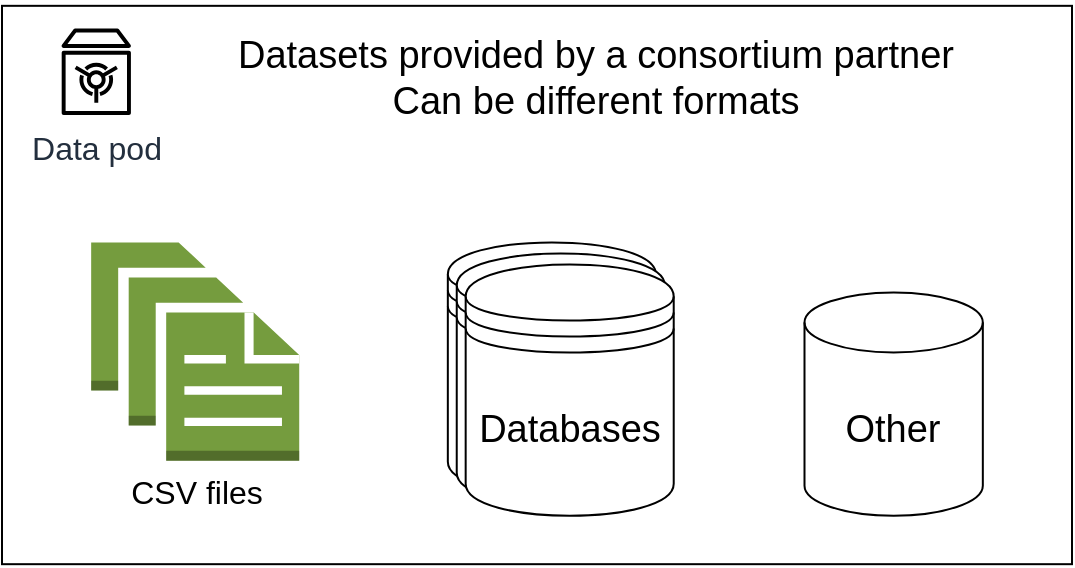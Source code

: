 <mxfile version="21.6.1" type="device">
  <diagram name="Page-1" id="jLdzb3DCkJ2ukynXYpZx">
    <mxGraphModel dx="1591" dy="1221" grid="1" gridSize="10" guides="1" tooltips="1" connect="1" arrows="1" fold="1" page="1" pageScale="1" pageWidth="1169" pageHeight="827" math="0" shadow="0">
      <root>
        <mxCell id="0" />
        <mxCell id="1" parent="0" />
        <mxCell id="fVVcbGDnTZ7pWWNwm9e8-1" value="" style="group" vertex="1" connectable="0" parent="1">
          <mxGeometry x="317" y="272" width="535" height="282.09" as="geometry" />
        </mxCell>
        <mxCell id="fVVcbGDnTZ7pWWNwm9e8-2" value="" style="rounded=0;whiteSpace=wrap;html=1;" vertex="1" parent="fVVcbGDnTZ7pWWNwm9e8-1">
          <mxGeometry y="2.917" width="535" height="279.173" as="geometry" />
        </mxCell>
        <mxCell id="fVVcbGDnTZ7pWWNwm9e8-3" value="&lt;font style=&quot;font-size: 16px;&quot;&gt;Data pod&lt;/font&gt;" style="sketch=0;outlineConnect=0;fontColor=#232F3E;gradientColor=none;fillColor=#000000;strokeColor=none;dashed=0;verticalLabelPosition=bottom;verticalAlign=top;align=center;html=1;fontSize=12;fontStyle=0;aspect=fixed;pointerEvents=1;shape=mxgraph.aws4.vault;" vertex="1" parent="fVVcbGDnTZ7pWWNwm9e8-1">
          <mxGeometry x="29.722" y="13.959" width="34.799" height="43.788" as="geometry" />
        </mxCell>
        <mxCell id="fVVcbGDnTZ7pWWNwm9e8-4" value="&lt;font style=&quot;font-size: 16px;&quot;&gt;CSV files&lt;/font&gt;" style="outlineConnect=0;dashed=0;verticalLabelPosition=bottom;verticalAlign=top;align=center;html=1;shape=mxgraph.aws3.documents;fillColor=#759C3E;gradientColor=none;" vertex="1" parent="fVVcbGDnTZ7pWWNwm9e8-1">
          <mxGeometry x="44.583" y="121.203" width="104.028" height="109.115" as="geometry" />
        </mxCell>
        <mxCell id="fVVcbGDnTZ7pWWNwm9e8-5" value="&lt;font style=&quot;font-size: 19px;&quot;&gt;Datasets provided by a consortium partner&lt;br&gt;Can be different formats&lt;/font&gt;" style="text;html=1;strokeColor=none;fillColor=none;align=center;verticalAlign=middle;whiteSpace=wrap;rounded=0;" vertex="1" parent="fVVcbGDnTZ7pWWNwm9e8-1">
          <mxGeometry x="74.306" width="445.833" height="78.168" as="geometry" />
        </mxCell>
        <mxCell id="fVVcbGDnTZ7pWWNwm9e8-6" value="&lt;font style=&quot;font-size: 19px;&quot;&gt;Other&lt;/font&gt;" style="shape=cylinder3;whiteSpace=wrap;html=1;boundedLbl=1;backgroundOutline=1;size=15;" vertex="1" parent="fVVcbGDnTZ7pWWNwm9e8-1">
          <mxGeometry x="401.25" y="146.203" width="89.167" height="111.669" as="geometry" />
        </mxCell>
        <mxCell id="fVVcbGDnTZ7pWWNwm9e8-7" value="" style="group" vertex="1" connectable="0" parent="fVVcbGDnTZ7pWWNwm9e8-1">
          <mxGeometry x="222.917" y="121.203" width="112.944" height="136.669" as="geometry" />
        </mxCell>
        <mxCell id="fVVcbGDnTZ7pWWNwm9e8-8" value="" style="shape=datastore;whiteSpace=wrap;html=1;" vertex="1" parent="fVVcbGDnTZ7pWWNwm9e8-7">
          <mxGeometry width="104.028" height="125.628" as="geometry" />
        </mxCell>
        <mxCell id="fVVcbGDnTZ7pWWNwm9e8-9" value="" style="shape=datastore;whiteSpace=wrap;html=1;" vertex="1" parent="fVVcbGDnTZ7pWWNwm9e8-7">
          <mxGeometry x="4.458" y="5.583" width="104.028" height="125.628" as="geometry" />
        </mxCell>
        <mxCell id="fVVcbGDnTZ7pWWNwm9e8-10" value="&lt;font style=&quot;font-size: 19px;&quot;&gt;Databases&lt;/font&gt;" style="shape=datastore;whiteSpace=wrap;html=1;" vertex="1" parent="fVVcbGDnTZ7pWWNwm9e8-7">
          <mxGeometry x="8.917" y="11.041" width="104.028" height="125.628" as="geometry" />
        </mxCell>
      </root>
    </mxGraphModel>
  </diagram>
</mxfile>
